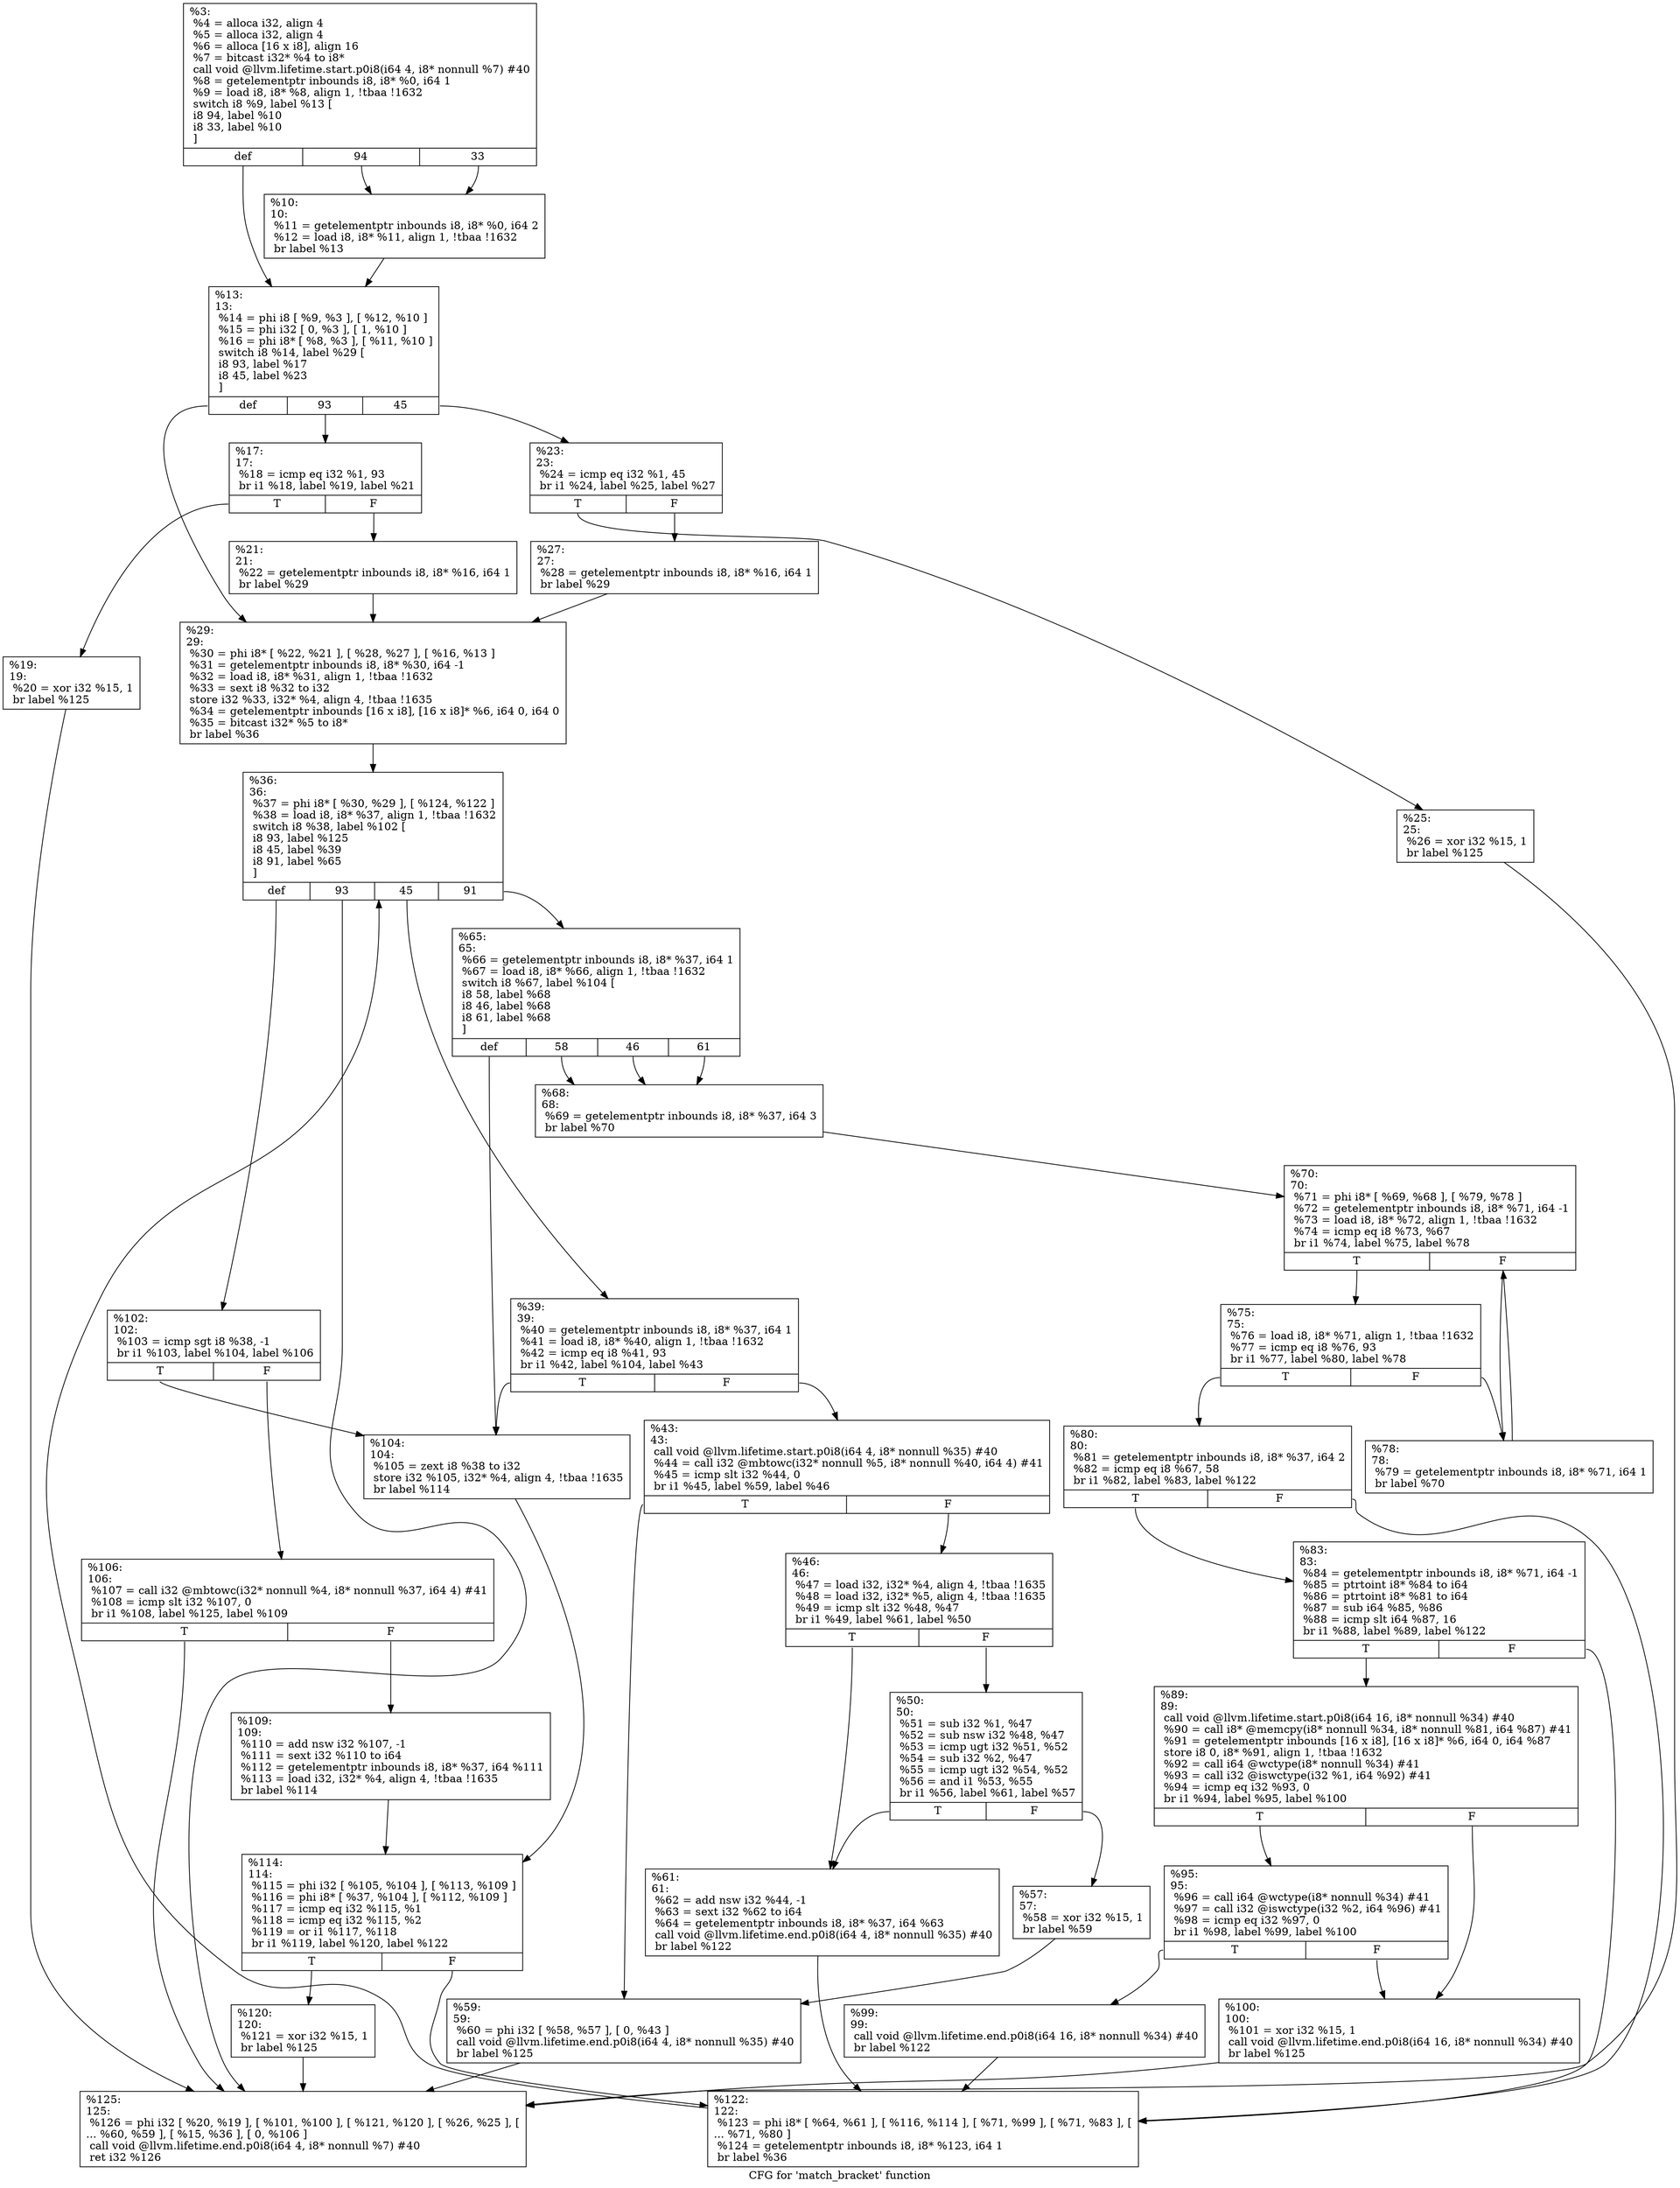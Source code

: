 digraph "CFG for 'match_bracket' function" {
	label="CFG for 'match_bracket' function";

	Node0x1b249b0 [shape=record,label="{%3:\l  %4 = alloca i32, align 4\l  %5 = alloca i32, align 4\l  %6 = alloca [16 x i8], align 16\l  %7 = bitcast i32* %4 to i8*\l  call void @llvm.lifetime.start.p0i8(i64 4, i8* nonnull %7) #40\l  %8 = getelementptr inbounds i8, i8* %0, i64 1\l  %9 = load i8, i8* %8, align 1, !tbaa !1632\l  switch i8 %9, label %13 [\l    i8 94, label %10\l    i8 33, label %10\l  ]\l|{<s0>def|<s1>94|<s2>33}}"];
	Node0x1b249b0:s0 -> Node0x1b25b50;
	Node0x1b249b0:s1 -> Node0x1b25a80;
	Node0x1b249b0:s2 -> Node0x1b25a80;
	Node0x1b25a80 [shape=record,label="{%10:\l10:                                               \l  %11 = getelementptr inbounds i8, i8* %0, i64 2\l  %12 = load i8, i8* %11, align 1, !tbaa !1632\l  br label %13\l}"];
	Node0x1b25a80 -> Node0x1b25b50;
	Node0x1b25b50 [shape=record,label="{%13:\l13:                                               \l  %14 = phi i8 [ %9, %3 ], [ %12, %10 ]\l  %15 = phi i32 [ 0, %3 ], [ 1, %10 ]\l  %16 = phi i8* [ %8, %3 ], [ %11, %10 ]\l  switch i8 %14, label %29 [\l    i8 93, label %17\l    i8 45, label %23\l  ]\l|{<s0>def|<s1>93|<s2>45}}"];
	Node0x1b25b50:s0 -> Node0x1b25d80;
	Node0x1b25b50:s1 -> Node0x1b25ba0;
	Node0x1b25b50:s2 -> Node0x1b25c90;
	Node0x1b25ba0 [shape=record,label="{%17:\l17:                                               \l  %18 = icmp eq i32 %1, 93\l  br i1 %18, label %19, label %21\l|{<s0>T|<s1>F}}"];
	Node0x1b25ba0:s0 -> Node0x1b25bf0;
	Node0x1b25ba0:s1 -> Node0x1b25c40;
	Node0x1b25bf0 [shape=record,label="{%19:\l19:                                               \l  %20 = xor i32 %15, 1\l  br label %125\l}"];
	Node0x1b25bf0 -> Node0x1b265f0;
	Node0x1b25c40 [shape=record,label="{%21:\l21:                                               \l  %22 = getelementptr inbounds i8, i8* %16, i64 1\l  br label %29\l}"];
	Node0x1b25c40 -> Node0x1b25d80;
	Node0x1b25c90 [shape=record,label="{%23:\l23:                                               \l  %24 = icmp eq i32 %1, 45\l  br i1 %24, label %25, label %27\l|{<s0>T|<s1>F}}"];
	Node0x1b25c90:s0 -> Node0x1b25ce0;
	Node0x1b25c90:s1 -> Node0x1b25d30;
	Node0x1b25ce0 [shape=record,label="{%25:\l25:                                               \l  %26 = xor i32 %15, 1\l  br label %125\l}"];
	Node0x1b25ce0 -> Node0x1b265f0;
	Node0x1b25d30 [shape=record,label="{%27:\l27:                                               \l  %28 = getelementptr inbounds i8, i8* %16, i64 1\l  br label %29\l}"];
	Node0x1b25d30 -> Node0x1b25d80;
	Node0x1b25d80 [shape=record,label="{%29:\l29:                                               \l  %30 = phi i8* [ %22, %21 ], [ %28, %27 ], [ %16, %13 ]\l  %31 = getelementptr inbounds i8, i8* %30, i64 -1\l  %32 = load i8, i8* %31, align 1, !tbaa !1632\l  %33 = sext i8 %32 to i32\l  store i32 %33, i32* %4, align 4, !tbaa !1635\l  %34 = getelementptr inbounds [16 x i8], [16 x i8]* %6, i64 0, i64 0\l  %35 = bitcast i32* %5 to i8*\l  br label %36\l}"];
	Node0x1b25d80 -> Node0x1b25dd0;
	Node0x1b25dd0 [shape=record,label="{%36:\l36:                                               \l  %37 = phi i8* [ %30, %29 ], [ %124, %122 ]\l  %38 = load i8, i8* %37, align 1, !tbaa !1632\l  switch i8 %38, label %102 [\l    i8 93, label %125\l    i8 45, label %39\l    i8 91, label %65\l  ]\l|{<s0>def|<s1>93|<s2>45|<s3>91}}"];
	Node0x1b25dd0:s0 -> Node0x1b263c0;
	Node0x1b25dd0:s1 -> Node0x1b265f0;
	Node0x1b25dd0:s2 -> Node0x1b25e20;
	Node0x1b25dd0:s3 -> Node0x1b26050;
	Node0x1b25e20 [shape=record,label="{%39:\l39:                                               \l  %40 = getelementptr inbounds i8, i8* %37, i64 1\l  %41 = load i8, i8* %40, align 1, !tbaa !1632\l  %42 = icmp eq i8 %41, 93\l  br i1 %42, label %104, label %43\l|{<s0>T|<s1>F}}"];
	Node0x1b25e20:s0 -> Node0x1b26410;
	Node0x1b25e20:s1 -> Node0x1b25e70;
	Node0x1b25e70 [shape=record,label="{%43:\l43:                                               \l  call void @llvm.lifetime.start.p0i8(i64 4, i8* nonnull %35) #40\l  %44 = call i32 @mbtowc(i32* nonnull %5, i8* nonnull %40, i64 4) #41\l  %45 = icmp slt i32 %44, 0\l  br i1 %45, label %59, label %46\l|{<s0>T|<s1>F}}"];
	Node0x1b25e70:s0 -> Node0x1b25fb0;
	Node0x1b25e70:s1 -> Node0x1b25ec0;
	Node0x1b25ec0 [shape=record,label="{%46:\l46:                                               \l  %47 = load i32, i32* %4, align 4, !tbaa !1635\l  %48 = load i32, i32* %5, align 4, !tbaa !1635\l  %49 = icmp slt i32 %48, %47\l  br i1 %49, label %61, label %50\l|{<s0>T|<s1>F}}"];
	Node0x1b25ec0:s0 -> Node0x1b26000;
	Node0x1b25ec0:s1 -> Node0x1b25f10;
	Node0x1b25f10 [shape=record,label="{%50:\l50:                                               \l  %51 = sub i32 %1, %47\l  %52 = sub nsw i32 %48, %47\l  %53 = icmp ugt i32 %51, %52\l  %54 = sub i32 %2, %47\l  %55 = icmp ugt i32 %54, %52\l  %56 = and i1 %53, %55\l  br i1 %56, label %61, label %57\l|{<s0>T|<s1>F}}"];
	Node0x1b25f10:s0 -> Node0x1b26000;
	Node0x1b25f10:s1 -> Node0x1b25f60;
	Node0x1b25f60 [shape=record,label="{%57:\l57:                                               \l  %58 = xor i32 %15, 1\l  br label %59\l}"];
	Node0x1b25f60 -> Node0x1b25fb0;
	Node0x1b25fb0 [shape=record,label="{%59:\l59:                                               \l  %60 = phi i32 [ %58, %57 ], [ 0, %43 ]\l  call void @llvm.lifetime.end.p0i8(i64 4, i8* nonnull %35) #40\l  br label %125\l}"];
	Node0x1b25fb0 -> Node0x1b265f0;
	Node0x1b26000 [shape=record,label="{%61:\l61:                                               \l  %62 = add nsw i32 %44, -1\l  %63 = sext i32 %62 to i64\l  %64 = getelementptr inbounds i8, i8* %37, i64 %63\l  call void @llvm.lifetime.end.p0i8(i64 4, i8* nonnull %35) #40\l  br label %122\l}"];
	Node0x1b26000 -> Node0x1b265a0;
	Node0x1b26050 [shape=record,label="{%65:\l65:                                               \l  %66 = getelementptr inbounds i8, i8* %37, i64 1\l  %67 = load i8, i8* %66, align 1, !tbaa !1632\l  switch i8 %67, label %104 [\l    i8 58, label %68\l    i8 46, label %68\l    i8 61, label %68\l  ]\l|{<s0>def|<s1>58|<s2>46|<s3>61}}"];
	Node0x1b26050:s0 -> Node0x1b26410;
	Node0x1b26050:s1 -> Node0x1b260a0;
	Node0x1b26050:s2 -> Node0x1b260a0;
	Node0x1b26050:s3 -> Node0x1b260a0;
	Node0x1b260a0 [shape=record,label="{%68:\l68:                                               \l  %69 = getelementptr inbounds i8, i8* %37, i64 3\l  br label %70\l}"];
	Node0x1b260a0 -> Node0x1b260f0;
	Node0x1b260f0 [shape=record,label="{%70:\l70:                                               \l  %71 = phi i8* [ %69, %68 ], [ %79, %78 ]\l  %72 = getelementptr inbounds i8, i8* %71, i64 -1\l  %73 = load i8, i8* %72, align 1, !tbaa !1632\l  %74 = icmp eq i8 %73, %67\l  br i1 %74, label %75, label %78\l|{<s0>T|<s1>F}}"];
	Node0x1b260f0:s0 -> Node0x1b26140;
	Node0x1b260f0:s1 -> Node0x1b26190;
	Node0x1b26140 [shape=record,label="{%75:\l75:                                               \l  %76 = load i8, i8* %71, align 1, !tbaa !1632\l  %77 = icmp eq i8 %76, 93\l  br i1 %77, label %80, label %78\l|{<s0>T|<s1>F}}"];
	Node0x1b26140:s0 -> Node0x1b261e0;
	Node0x1b26140:s1 -> Node0x1b26190;
	Node0x1b26190 [shape=record,label="{%78:\l78:                                               \l  %79 = getelementptr inbounds i8, i8* %71, i64 1\l  br label %70\l}"];
	Node0x1b26190 -> Node0x1b260f0;
	Node0x1b261e0 [shape=record,label="{%80:\l80:                                               \l  %81 = getelementptr inbounds i8, i8* %37, i64 2\l  %82 = icmp eq i8 %67, 58\l  br i1 %82, label %83, label %122\l|{<s0>T|<s1>F}}"];
	Node0x1b261e0:s0 -> Node0x1b26230;
	Node0x1b261e0:s1 -> Node0x1b265a0;
	Node0x1b26230 [shape=record,label="{%83:\l83:                                               \l  %84 = getelementptr inbounds i8, i8* %71, i64 -1\l  %85 = ptrtoint i8* %84 to i64\l  %86 = ptrtoint i8* %81 to i64\l  %87 = sub i64 %85, %86\l  %88 = icmp slt i64 %87, 16\l  br i1 %88, label %89, label %122\l|{<s0>T|<s1>F}}"];
	Node0x1b26230:s0 -> Node0x1b26280;
	Node0x1b26230:s1 -> Node0x1b265a0;
	Node0x1b26280 [shape=record,label="{%89:\l89:                                               \l  call void @llvm.lifetime.start.p0i8(i64 16, i8* nonnull %34) #40\l  %90 = call i8* @memcpy(i8* nonnull %34, i8* nonnull %81, i64 %87) #41\l  %91 = getelementptr inbounds [16 x i8], [16 x i8]* %6, i64 0, i64 %87\l  store i8 0, i8* %91, align 1, !tbaa !1632\l  %92 = call i64 @wctype(i8* nonnull %34) #41\l  %93 = call i32 @iswctype(i32 %1, i64 %92) #41\l  %94 = icmp eq i32 %93, 0\l  br i1 %94, label %95, label %100\l|{<s0>T|<s1>F}}"];
	Node0x1b26280:s0 -> Node0x1b262d0;
	Node0x1b26280:s1 -> Node0x1b26370;
	Node0x1b262d0 [shape=record,label="{%95:\l95:                                               \l  %96 = call i64 @wctype(i8* nonnull %34) #41\l  %97 = call i32 @iswctype(i32 %2, i64 %96) #41\l  %98 = icmp eq i32 %97, 0\l  br i1 %98, label %99, label %100\l|{<s0>T|<s1>F}}"];
	Node0x1b262d0:s0 -> Node0x1b26320;
	Node0x1b262d0:s1 -> Node0x1b26370;
	Node0x1b26320 [shape=record,label="{%99:\l99:                                               \l  call void @llvm.lifetime.end.p0i8(i64 16, i8* nonnull %34) #40\l  br label %122\l}"];
	Node0x1b26320 -> Node0x1b265a0;
	Node0x1b26370 [shape=record,label="{%100:\l100:                                              \l  %101 = xor i32 %15, 1\l  call void @llvm.lifetime.end.p0i8(i64 16, i8* nonnull %34) #40\l  br label %125\l}"];
	Node0x1b26370 -> Node0x1b265f0;
	Node0x1b263c0 [shape=record,label="{%102:\l102:                                              \l  %103 = icmp sgt i8 %38, -1\l  br i1 %103, label %104, label %106\l|{<s0>T|<s1>F}}"];
	Node0x1b263c0:s0 -> Node0x1b26410;
	Node0x1b263c0:s1 -> Node0x1b26460;
	Node0x1b26410 [shape=record,label="{%104:\l104:                                              \l  %105 = zext i8 %38 to i32\l  store i32 %105, i32* %4, align 4, !tbaa !1635\l  br label %114\l}"];
	Node0x1b26410 -> Node0x1b26500;
	Node0x1b26460 [shape=record,label="{%106:\l106:                                              \l  %107 = call i32 @mbtowc(i32* nonnull %4, i8* nonnull %37, i64 4) #41\l  %108 = icmp slt i32 %107, 0\l  br i1 %108, label %125, label %109\l|{<s0>T|<s1>F}}"];
	Node0x1b26460:s0 -> Node0x1b265f0;
	Node0x1b26460:s1 -> Node0x1b264b0;
	Node0x1b264b0 [shape=record,label="{%109:\l109:                                              \l  %110 = add nsw i32 %107, -1\l  %111 = sext i32 %110 to i64\l  %112 = getelementptr inbounds i8, i8* %37, i64 %111\l  %113 = load i32, i32* %4, align 4, !tbaa !1635\l  br label %114\l}"];
	Node0x1b264b0 -> Node0x1b26500;
	Node0x1b26500 [shape=record,label="{%114:\l114:                                              \l  %115 = phi i32 [ %105, %104 ], [ %113, %109 ]\l  %116 = phi i8* [ %37, %104 ], [ %112, %109 ]\l  %117 = icmp eq i32 %115, %1\l  %118 = icmp eq i32 %115, %2\l  %119 = or i1 %117, %118\l  br i1 %119, label %120, label %122\l|{<s0>T|<s1>F}}"];
	Node0x1b26500:s0 -> Node0x1b26550;
	Node0x1b26500:s1 -> Node0x1b265a0;
	Node0x1b26550 [shape=record,label="{%120:\l120:                                              \l  %121 = xor i32 %15, 1\l  br label %125\l}"];
	Node0x1b26550 -> Node0x1b265f0;
	Node0x1b265a0 [shape=record,label="{%122:\l122:                                              \l  %123 = phi i8* [ %64, %61 ], [ %116, %114 ], [ %71, %99 ], [ %71, %83 ], [\l... %71, %80 ]\l  %124 = getelementptr inbounds i8, i8* %123, i64 1\l  br label %36\l}"];
	Node0x1b265a0 -> Node0x1b25dd0;
	Node0x1b265f0 [shape=record,label="{%125:\l125:                                              \l  %126 = phi i32 [ %20, %19 ], [ %101, %100 ], [ %121, %120 ], [ %26, %25 ], [\l... %60, %59 ], [ %15, %36 ], [ 0, %106 ]\l  call void @llvm.lifetime.end.p0i8(i64 4, i8* nonnull %7) #40\l  ret i32 %126\l}"];
}
